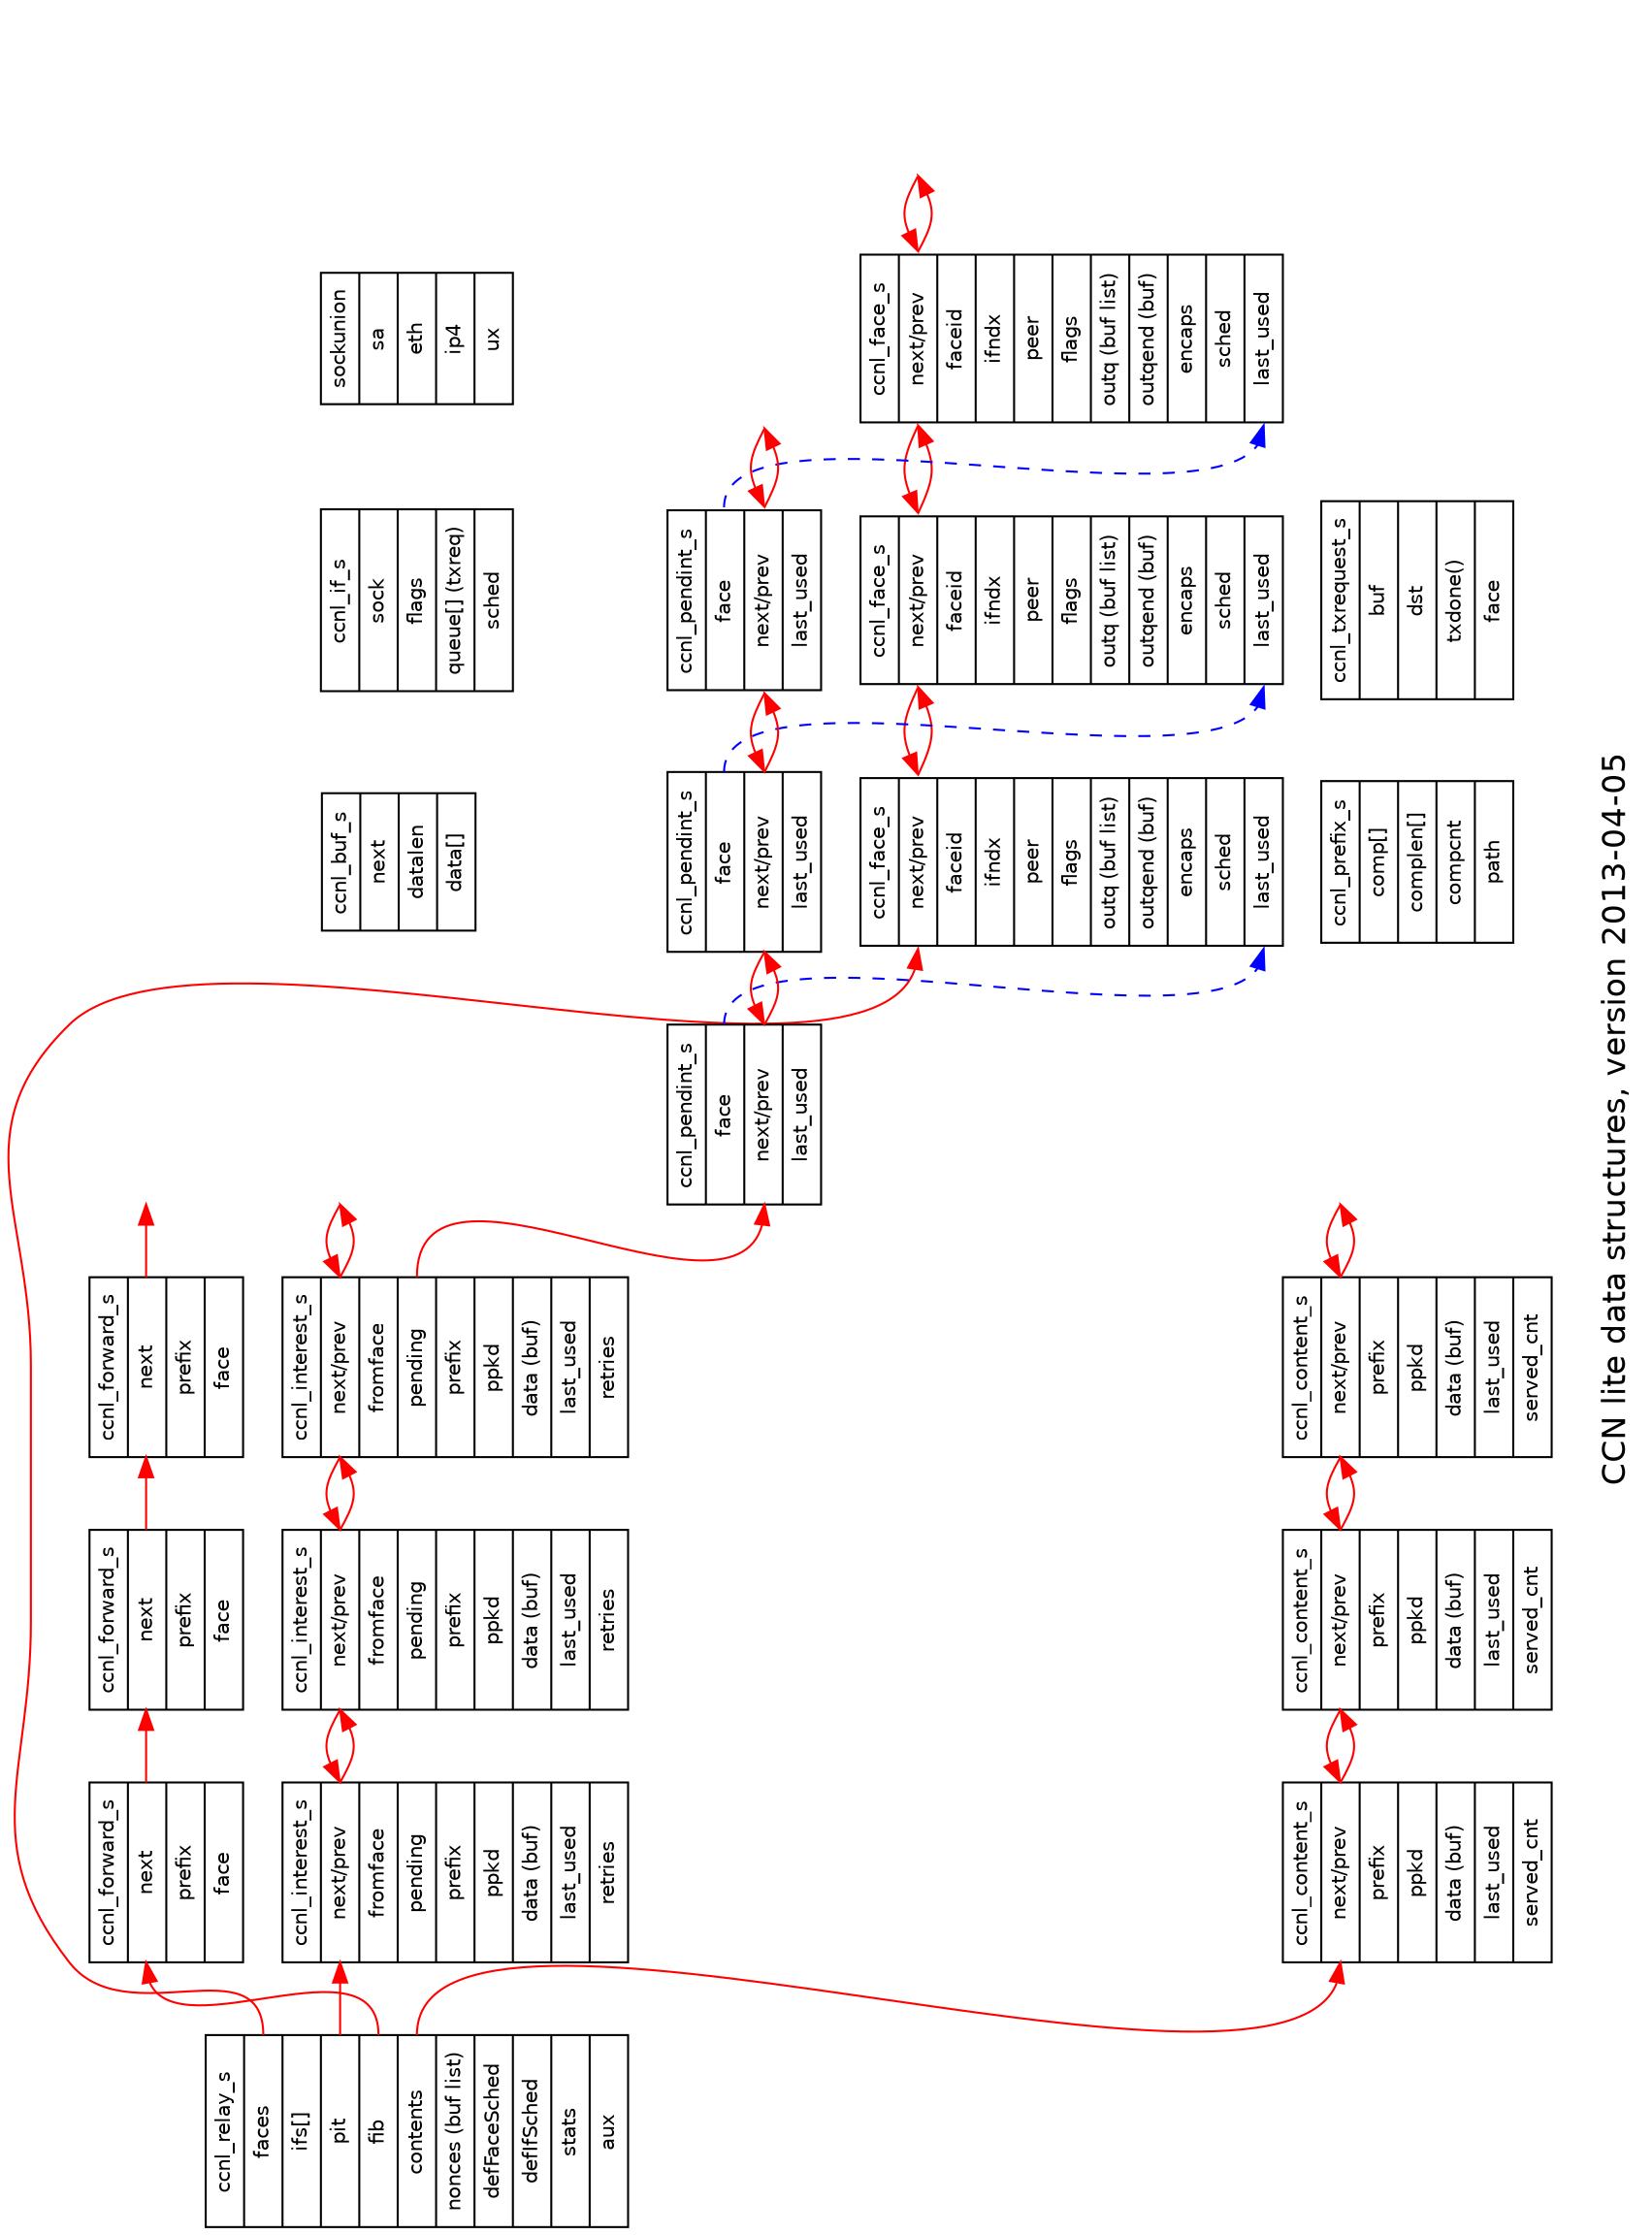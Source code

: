 strict digraph ccnl_datastruct {
  fontsize=16;
  fontname=Helvetica;
  label="\nCCN lite data structures, version 2013-04-05";
  orientation=landscape;
  rankdir="LR";
  node [fontsize=10,fontname=Helvetica,shape=record,ordering=out];
  edge [dir=forward,color=red];

    ccnl [label="<t>ccnl_relay_s|<f0>faces |ifs[] |<f2>pit |<f1>fib |<f3>contents |nonces (buf list)|defFaceSched |defIfSched |stats | <f4>aux"];

    face1 [label="<t>ccnl_face_s|<f0>next/prev |faceid |<f1>ifndx |<f2>peer |<f3>flags |<f4>outq (buf list) |<f5>outqend (buf) |encaps |sched |<f99> last_used"];
    face2 [label="<t>ccnl_face_s|<f0>next/prev |faceid |<f1>ifndx |<f2>peer |<f3>flags |<f4>outq (buf list) |<f5>outqend (buf) |encaps |sched |<f99> last_used"];
    face3 [label="<t>ccnl_face_s|<f0>next/prev |faceid |<f1>ifndx |<f2>peer |<f3>flags |<f4>outq (buf list) |<f5>outqend (buf) |encaps |sched |<f99> last_used"];
    face4 [label="<t>ccnl_face_s|<f0>next/prev |faceid |<f1>ifndx |<f2>peer |<f3>flags |<f4>outq (buf list) |<f5>outqend (buf) |encaps |sched |<f99> last_used",style=invis];

    fib1 [label="<t>ccnl_forward_s|<f0>next |<f1>prefix |<f2>face"];
    fib2 [label="<t>ccnl_forward_s|<f0>next |<f1>prefix |<f2>face"];
    fib3 [label="<t>ccnl_forward_s|<f0>next |<f1>prefix |<f2>face"];
    fib4 [label="<t>ccnl_forward_s|<f0>next |<f1>prefix |<f99>face",style=invis];

    int1 [label="<t>ccnl_interest_s|<f0>next/prev |fromface |<f1>pending |<f2>prefix |ppkd |<f3>data (buf) |<f4>last_used |<f5>retries"];
    int2 [label="<t>ccnl_interest_s|<f0>next/prev |fromface |<f1>pending |<f2>prefix |ppkd |<f3>data (buf) |<f4>last_used |<f5>retries"];
    int3 [label="<t>ccnl_interest_s|<f0>next/prev |fromface |<f1>pending |<f2>prefix |ppkd |<f3>data (buf) |<f4>last_used |<f5>retries"];
    int4 [label="<t>ccnl_interest_s|<f0>next/prev |fromface |<f1>pending |<f2>prefix |ppkd |<f3>data (buf) |<f4>last_used |<f5>retries",style=invis];

    pendint1 [label="<t>ccnl_pendint_s|<f1>face |<f0>next/prev |<f99>last_used"];
    pendint2 [label="<t>ccnl_pendint_s|<f1>face |<f0>next/prev |<f99>last_used"];
    pendint3 [label="<t>ccnl_pendint_s|<f1>face |<f0>next/prev |<f99>last_used"];
    pendint4 [label="<t>ccnl_pendint_s|<f1>face |<f0>next/prev |<f99>last_used",style=invis];

    cont1 [label="<t>ccnl_content_s|<f0>next/prev |<f1>prefix |ppkd |<f2>data (buf) |<f3>last_used |<f4>served_cnt"];
    cont2 [label="<t>ccnl_content_s|<f0>next/prev |<f1>prefix |ppkd |<f2>data (buf) |<f3>last_used |<f4>served_cnt"];
    cont3 [label="<t>ccnl_content_s|<f0>next/prev |<f1>prefix |ppkd |<f2>data (buf) |<f3>last_used |<f4>served_cnt"];
    cont4 [label="<t>ccnl_content_s|<f0>next/prev |<f1>prefix |ppkd |<f2>data (buf) |<f3>last_used |<f99>served_cnt",style=invis];

    buf [label="<t>ccnl_buf_s |<f0>next |<f1>datalen |<f99> data[]"];
    prefix [label="<t>ccnl_prefix_s |<f0>comp[] |<f1>complen[] |compcnt |<f99>path"];
    ifs [label="<t>ccnl_if_s |sock |flags |queue[] (txreq)| sched"];
    txreq [label="<t>ccnl_txrequest_s |buf |dst |txdone() | face"];
    sockunion [label="<t>sockunion |sa | eth | ip4 | ux"];

    ccnl:f0 -> face1:f0 [weight=0.9];
    ccnl:f1 -> fib1:f0  [weight=0.1];
    ccnl:f2 -> int1:f0  [weight=1];
    ccnl:f3 -> cont1:f0 [weight=0.1];

    face1:f0 -> face2:f0;
    face2:f0 -> face1:f0;
    face3:f0 -> face2:f0;
    face2:f0 -> face3:f0;
    face3:f0 -> face4:f0;
    face4:f0 -> face3:f0;

    fib1:f0 -> fib2:f0;
    fib2:f0 -> fib3:f0;
    fib3:f0 -> fib4:f0;

    int1:f0 -> int2:f0;
    int2:f0 -> int1:f0;
    int2:f0 -> int3:f0;
    int3:f0 -> int2:f0;
    int3:f0 -> int4:f0;
    int4:f0 -> int3:f0;

    cont1:f0 -> cont2:f0;
    cont2:f0 -> cont1:f0;
    cont2:f0 -> cont3:f0;
    cont3:f0 -> cont2:f0;
    cont3:f0 -> cont4:f0;
    cont4:f0 -> cont3:f0;

    int3:f1 -> pendint1:f0 [weight=0.1];

    pendint1:f0 -> pendint2:f0;
    pendint2:f0 -> pendint1:f0;
    pendint2:f0 -> pendint3:f0;
    pendint3:f0 -> pendint2:f0;
    pendint3:f0 -> pendint4:f0;
    pendint4:f0 -> pendint3:f0;

    pendint1:f1 -> face1:f99 [color=blue,style=dashed];
    pendint2:f1 -> face2:f99 [color=blue,style=dashed];
    pendint3:f1 -> face3:f99 [color=blue,style=dashed];

    fib4:f99 -> buf:t [style=invis, weight=0.1];
    buf:t -> ifs:t [style=invis];
    ifs:t -> sockunion:t [style=invis];

    cont4:f0 -> prefix:t [style=invis];
    prefix:t -> txreq:t [style=invis];
}
